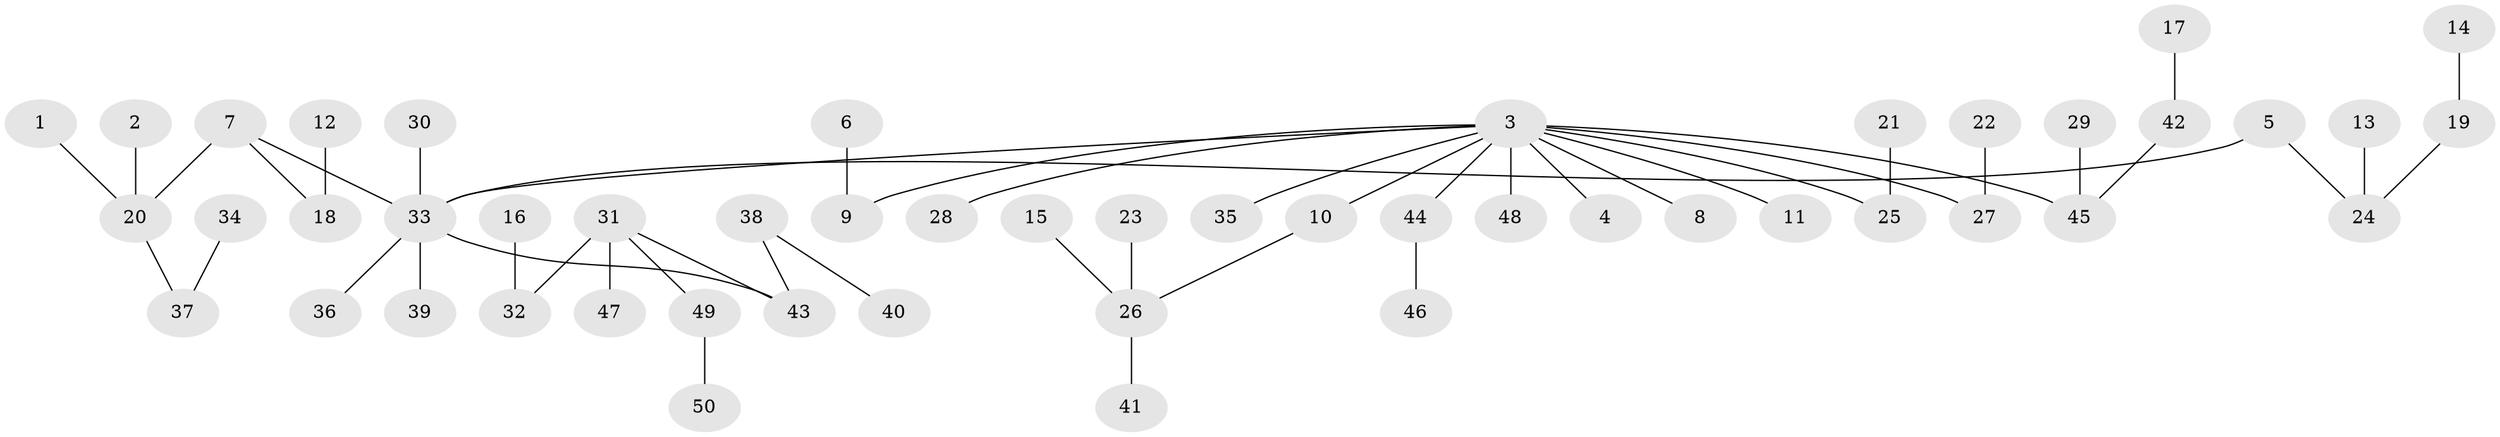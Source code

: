 // original degree distribution, {8: 0.010101010101010102, 3: 0.1919191919191919, 4: 0.0707070707070707, 5: 0.030303030303030304, 7: 0.010101010101010102, 1: 0.5555555555555556, 2: 0.13131313131313133}
// Generated by graph-tools (version 1.1) at 2025/26/03/09/25 03:26:24]
// undirected, 50 vertices, 49 edges
graph export_dot {
graph [start="1"]
  node [color=gray90,style=filled];
  1;
  2;
  3;
  4;
  5;
  6;
  7;
  8;
  9;
  10;
  11;
  12;
  13;
  14;
  15;
  16;
  17;
  18;
  19;
  20;
  21;
  22;
  23;
  24;
  25;
  26;
  27;
  28;
  29;
  30;
  31;
  32;
  33;
  34;
  35;
  36;
  37;
  38;
  39;
  40;
  41;
  42;
  43;
  44;
  45;
  46;
  47;
  48;
  49;
  50;
  1 -- 20 [weight=1.0];
  2 -- 20 [weight=1.0];
  3 -- 4 [weight=1.0];
  3 -- 8 [weight=1.0];
  3 -- 9 [weight=1.0];
  3 -- 10 [weight=1.0];
  3 -- 11 [weight=1.0];
  3 -- 25 [weight=1.0];
  3 -- 27 [weight=1.0];
  3 -- 28 [weight=1.0];
  3 -- 33 [weight=1.0];
  3 -- 35 [weight=1.0];
  3 -- 44 [weight=1.0];
  3 -- 45 [weight=1.0];
  3 -- 48 [weight=1.0];
  5 -- 24 [weight=1.0];
  5 -- 33 [weight=1.0];
  6 -- 9 [weight=1.0];
  7 -- 18 [weight=1.0];
  7 -- 20 [weight=1.0];
  7 -- 33 [weight=1.0];
  10 -- 26 [weight=1.0];
  12 -- 18 [weight=1.0];
  13 -- 24 [weight=1.0];
  14 -- 19 [weight=1.0];
  15 -- 26 [weight=1.0];
  16 -- 32 [weight=1.0];
  17 -- 42 [weight=1.0];
  19 -- 24 [weight=1.0];
  20 -- 37 [weight=1.0];
  21 -- 25 [weight=1.0];
  22 -- 27 [weight=1.0];
  23 -- 26 [weight=1.0];
  26 -- 41 [weight=1.0];
  29 -- 45 [weight=1.0];
  30 -- 33 [weight=1.0];
  31 -- 32 [weight=1.0];
  31 -- 43 [weight=1.0];
  31 -- 47 [weight=1.0];
  31 -- 49 [weight=1.0];
  33 -- 36 [weight=1.0];
  33 -- 39 [weight=1.0];
  33 -- 43 [weight=1.0];
  34 -- 37 [weight=1.0];
  38 -- 40 [weight=1.0];
  38 -- 43 [weight=1.0];
  42 -- 45 [weight=1.0];
  44 -- 46 [weight=1.0];
  49 -- 50 [weight=1.0];
}
